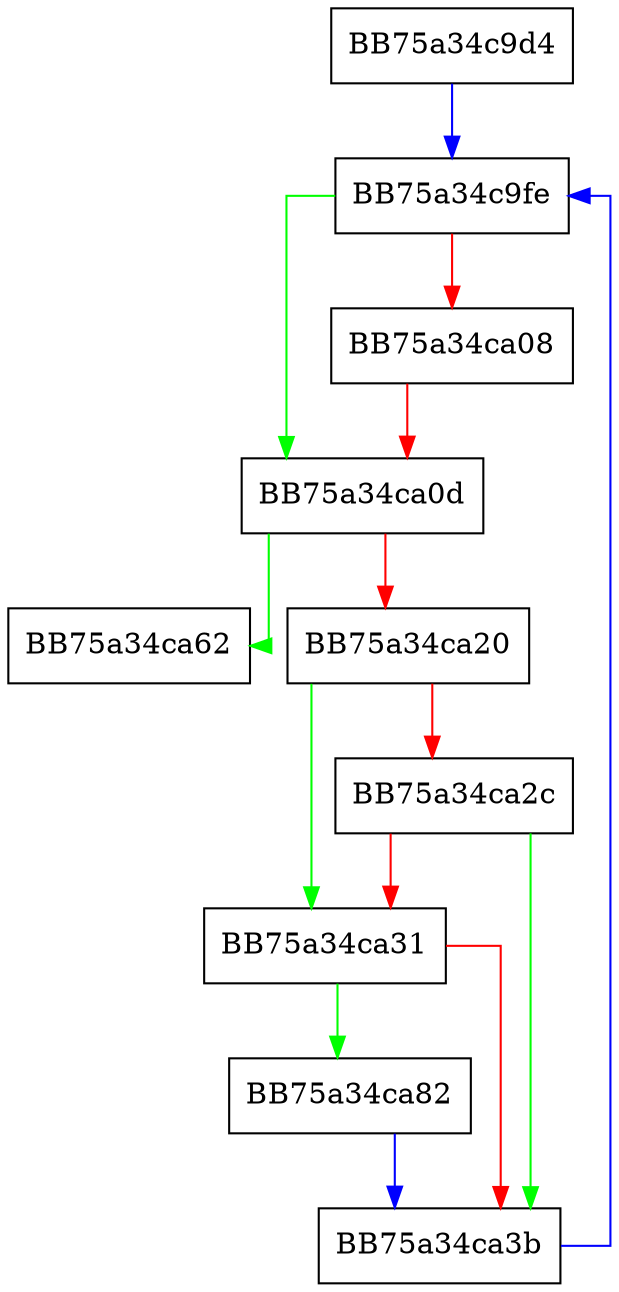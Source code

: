 digraph erase {
  node [shape="box"];
  graph [splines=ortho];
  BB75a34c9d4 -> BB75a34c9fe [color="blue"];
  BB75a34c9fe -> BB75a34ca0d [color="green"];
  BB75a34c9fe -> BB75a34ca08 [color="red"];
  BB75a34ca08 -> BB75a34ca0d [color="red"];
  BB75a34ca0d -> BB75a34ca62 [color="green"];
  BB75a34ca0d -> BB75a34ca20 [color="red"];
  BB75a34ca20 -> BB75a34ca31 [color="green"];
  BB75a34ca20 -> BB75a34ca2c [color="red"];
  BB75a34ca2c -> BB75a34ca3b [color="green"];
  BB75a34ca2c -> BB75a34ca31 [color="red"];
  BB75a34ca31 -> BB75a34ca82 [color="green"];
  BB75a34ca31 -> BB75a34ca3b [color="red"];
  BB75a34ca3b -> BB75a34c9fe [color="blue"];
  BB75a34ca82 -> BB75a34ca3b [color="blue"];
}